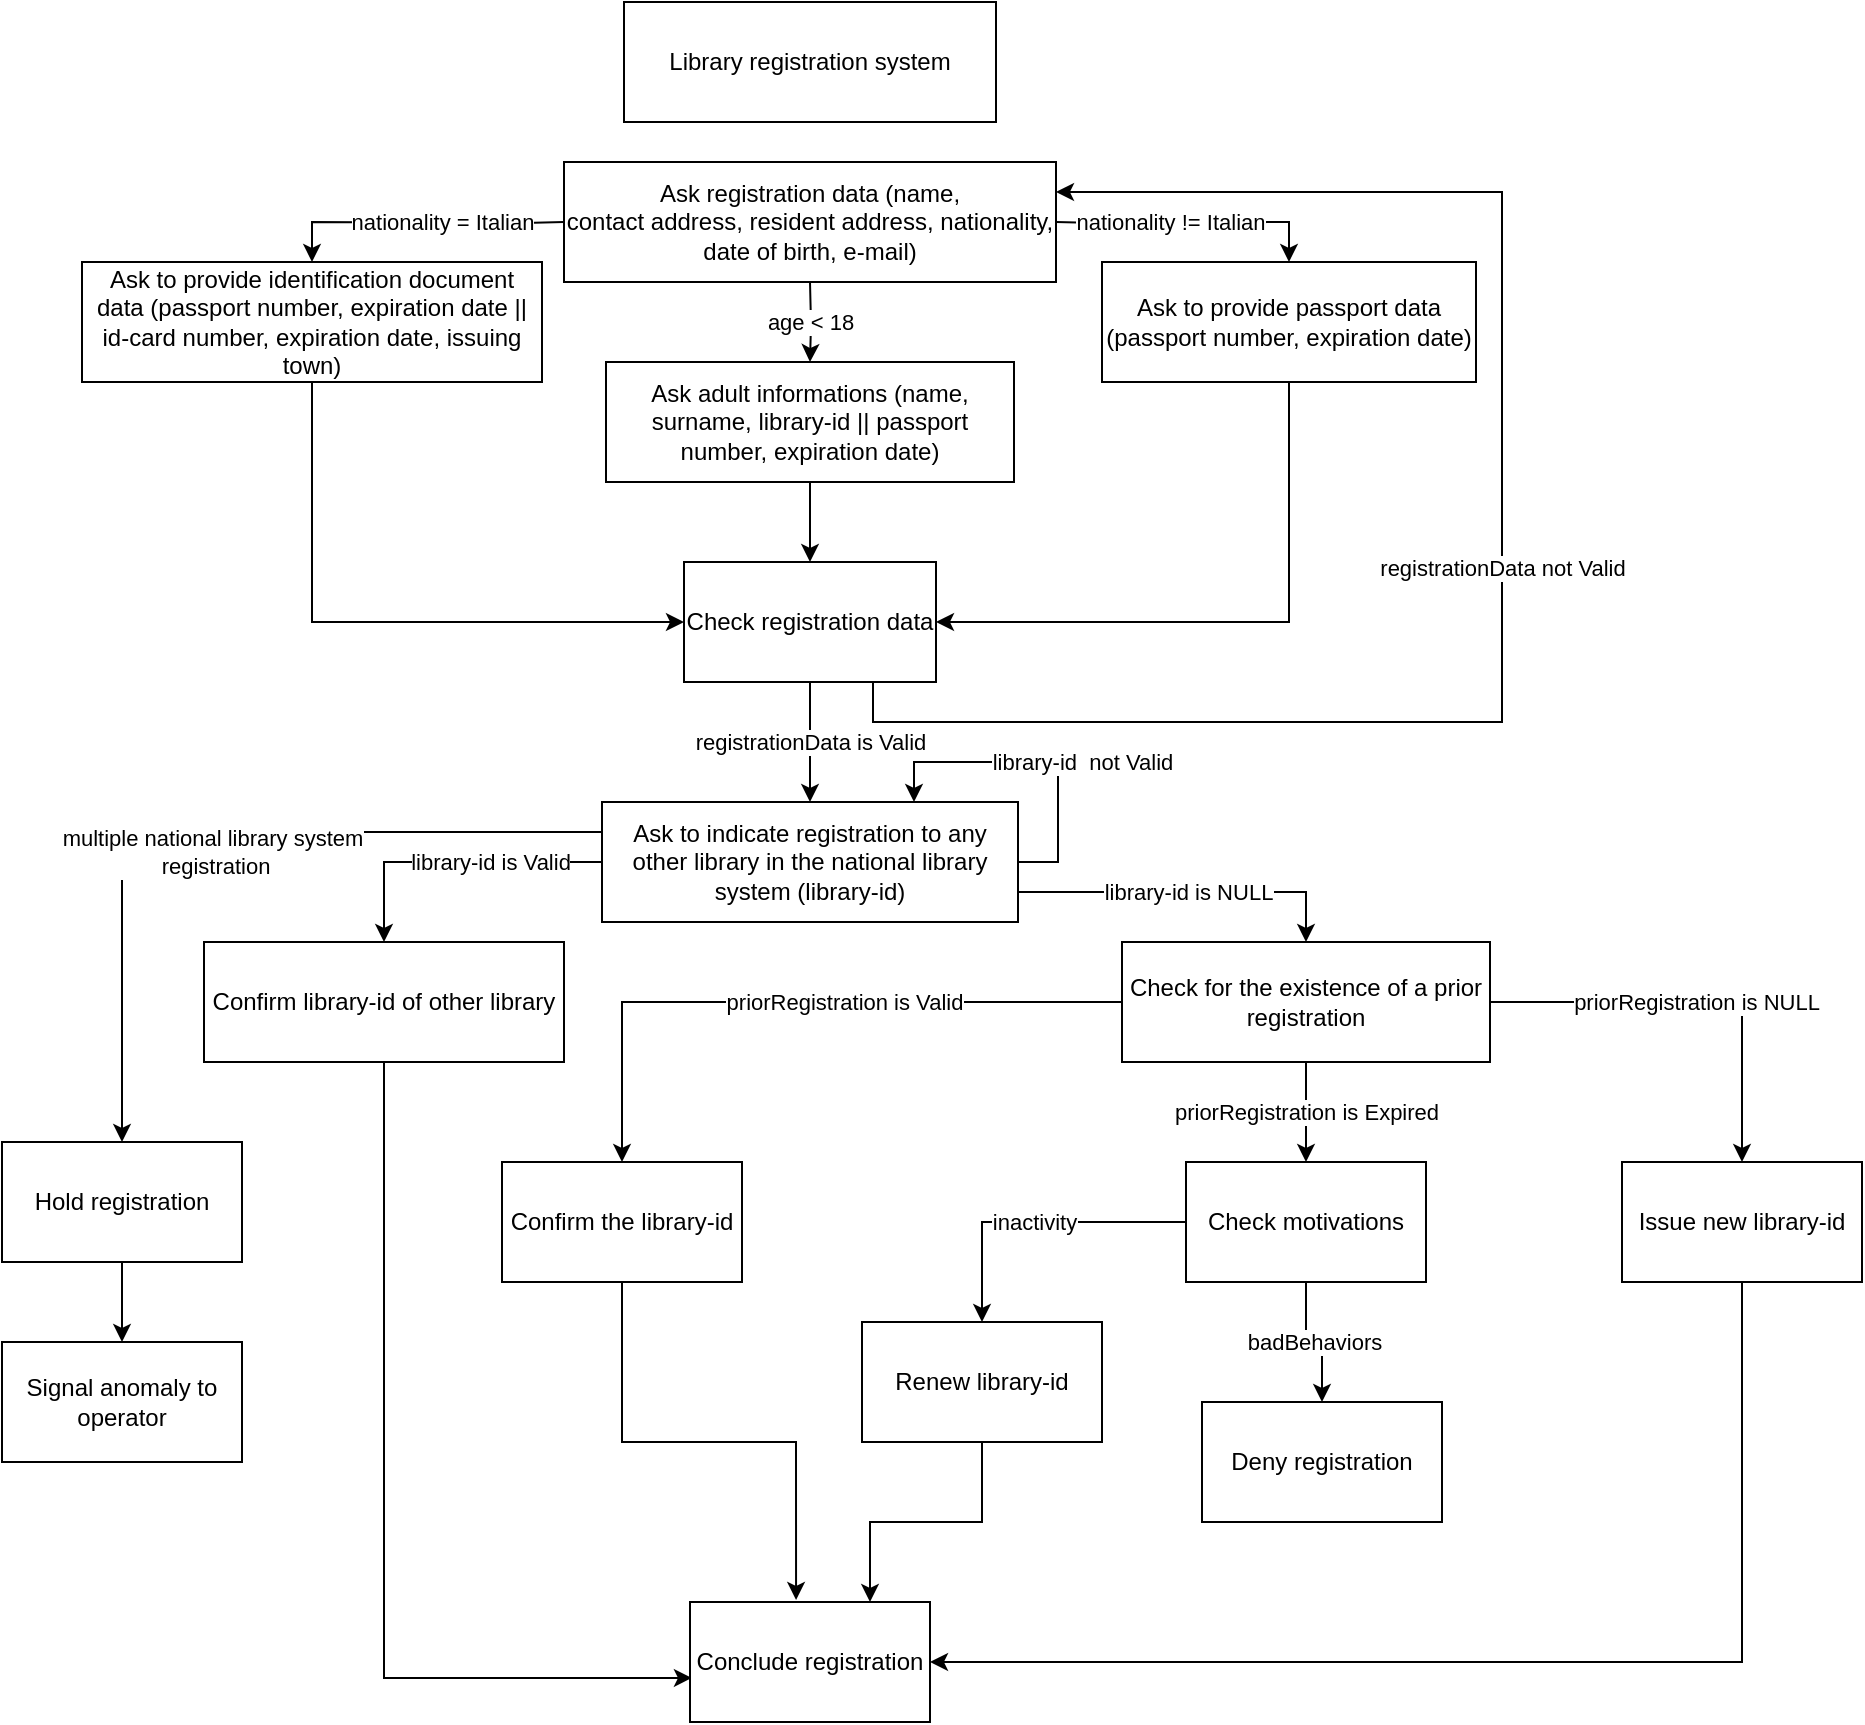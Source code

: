 <mxfile version="21.2.9" type="device">
  <diagram name="Pagina-1" id="HgTHmEEC4Ervq3L6hDwR">
    <mxGraphModel dx="879" dy="723" grid="1" gridSize="10" guides="1" tooltips="1" connect="1" arrows="1" fold="1" page="1" pageScale="1" pageWidth="827" pageHeight="1169" math="0" shadow="0">
      <root>
        <mxCell id="0" />
        <mxCell id="1" parent="0" />
        <mxCell id="VuU9LLI0Y12quu5Y5WVu-1" value="Library registration system" style="rounded=0;whiteSpace=wrap;html=1;" parent="1" vertex="1">
          <mxGeometry x="321" y="10" width="186" height="60" as="geometry" />
        </mxCell>
        <mxCell id="Ysa-vvETUyDiXOvy4hLq-2" value="nationality = Italian" style="edgeStyle=orthogonalEdgeStyle;rounded=0;orthogonalLoop=1;jettySize=auto;html=1;exitX=0;exitY=0.5;exitDx=0;exitDy=0;entryX=0.5;entryY=0;entryDx=0;entryDy=0;" edge="1" parent="1" target="Ysa-vvETUyDiXOvy4hLq-1">
          <mxGeometry x="-0.16" relative="1" as="geometry">
            <mxPoint x="291" y="120" as="sourcePoint" />
            <mxPoint as="offset" />
          </mxGeometry>
        </mxCell>
        <mxCell id="Ysa-vvETUyDiXOvy4hLq-7" value="nationality != Italian" style="edgeStyle=orthogonalEdgeStyle;rounded=0;orthogonalLoop=1;jettySize=auto;html=1;exitX=1;exitY=0.5;exitDx=0;exitDy=0;" edge="1" parent="1" target="Ysa-vvETUyDiXOvy4hLq-6">
          <mxGeometry x="-0.159" relative="1" as="geometry">
            <mxPoint x="537" y="120" as="sourcePoint" />
            <mxPoint as="offset" />
          </mxGeometry>
        </mxCell>
        <mxCell id="Ysa-vvETUyDiXOvy4hLq-16" style="edgeStyle=orthogonalEdgeStyle;rounded=0;orthogonalLoop=1;jettySize=auto;html=1;exitX=0.5;exitY=1;exitDx=0;exitDy=0;entryX=0;entryY=0.5;entryDx=0;entryDy=0;" edge="1" parent="1" source="Ysa-vvETUyDiXOvy4hLq-1" target="Ysa-vvETUyDiXOvy4hLq-26">
          <mxGeometry relative="1" as="geometry" />
        </mxCell>
        <mxCell id="Ysa-vvETUyDiXOvy4hLq-1" value="Ask to provide identification document data (passport number, expiration date || id-card number, expiration date, issuing town)" style="rounded=0;whiteSpace=wrap;html=1;" vertex="1" parent="1">
          <mxGeometry x="50" y="140" width="230" height="60" as="geometry" />
        </mxCell>
        <mxCell id="Ysa-vvETUyDiXOvy4hLq-3" value="Ask registration data (name,&lt;br&gt;contact address, resident address, nationality, date of birth, e-mail)" style="rounded=0;whiteSpace=wrap;html=1;" vertex="1" parent="1">
          <mxGeometry x="291" y="90" width="246" height="60" as="geometry" />
        </mxCell>
        <mxCell id="Ysa-vvETUyDiXOvy4hLq-17" style="edgeStyle=orthogonalEdgeStyle;rounded=0;orthogonalLoop=1;jettySize=auto;html=1;exitX=0.5;exitY=1;exitDx=0;exitDy=0;entryX=1;entryY=0.5;entryDx=0;entryDy=0;" edge="1" parent="1" source="Ysa-vvETUyDiXOvy4hLq-6" target="Ysa-vvETUyDiXOvy4hLq-26">
          <mxGeometry relative="1" as="geometry" />
        </mxCell>
        <mxCell id="Ysa-vvETUyDiXOvy4hLq-6" value="Ask to provide passport data (passport number, expiration date)" style="rounded=0;whiteSpace=wrap;html=1;" vertex="1" parent="1">
          <mxGeometry x="560" y="140" width="187" height="60" as="geometry" />
        </mxCell>
        <mxCell id="Ysa-vvETUyDiXOvy4hLq-11" value="age &amp;lt; 18" style="edgeStyle=orthogonalEdgeStyle;rounded=0;orthogonalLoop=1;jettySize=auto;html=1;exitX=0.5;exitY=1;exitDx=0;exitDy=0;" edge="1" parent="1" target="Ysa-vvETUyDiXOvy4hLq-10">
          <mxGeometry relative="1" as="geometry">
            <mxPoint x="414" y="150" as="sourcePoint" />
          </mxGeometry>
        </mxCell>
        <mxCell id="Ysa-vvETUyDiXOvy4hLq-27" value="" style="edgeStyle=orthogonalEdgeStyle;rounded=0;orthogonalLoop=1;jettySize=auto;html=1;" edge="1" parent="1" source="Ysa-vvETUyDiXOvy4hLq-10" target="Ysa-vvETUyDiXOvy4hLq-26">
          <mxGeometry relative="1" as="geometry" />
        </mxCell>
        <mxCell id="Ysa-vvETUyDiXOvy4hLq-10" value="Ask adult informations (name,&lt;br&gt;surname, library-id || passport number, expiration date)" style="rounded=0;whiteSpace=wrap;html=1;" vertex="1" parent="1">
          <mxGeometry x="312" y="190" width="204" height="60" as="geometry" />
        </mxCell>
        <mxCell id="Ysa-vvETUyDiXOvy4hLq-39" value="multiple national library system&lt;br&gt;&amp;nbsp;registration" style="edgeStyle=orthogonalEdgeStyle;rounded=0;orthogonalLoop=1;jettySize=auto;html=1;exitX=0;exitY=0.25;exitDx=0;exitDy=0;entryX=0.5;entryY=0;entryDx=0;entryDy=0;" edge="1" parent="1" source="Ysa-vvETUyDiXOvy4hLq-14" target="Ysa-vvETUyDiXOvy4hLq-40">
          <mxGeometry x="-0.01" y="10" relative="1" as="geometry">
            <mxPoint x="70" y="720" as="targetPoint" />
            <mxPoint as="offset" />
          </mxGeometry>
        </mxCell>
        <mxCell id="Ysa-vvETUyDiXOvy4hLq-14" value="Ask to indicate registration&amp;nbsp;to any&lt;br&gt;other library in the national library system (library-id)" style="rounded=0;whiteSpace=wrap;html=1;" vertex="1" parent="1">
          <mxGeometry x="310" y="410" width="208" height="60" as="geometry" />
        </mxCell>
        <mxCell id="Ysa-vvETUyDiXOvy4hLq-21" value="library-id is Valid" style="edgeStyle=orthogonalEdgeStyle;rounded=0;orthogonalLoop=1;jettySize=auto;html=1;exitX=0;exitY=0.5;exitDx=0;exitDy=0;" edge="1" parent="1" source="Ysa-vvETUyDiXOvy4hLq-14" target="Ysa-vvETUyDiXOvy4hLq-20">
          <mxGeometry x="-0.234" relative="1" as="geometry">
            <mxPoint x="1" as="offset" />
          </mxGeometry>
        </mxCell>
        <mxCell id="Ysa-vvETUyDiXOvy4hLq-23" value="library-id is NULL" style="edgeStyle=orthogonalEdgeStyle;rounded=0;orthogonalLoop=1;jettySize=auto;html=1;exitX=1;exitY=0.75;exitDx=0;exitDy=0;entryX=0.5;entryY=0;entryDx=0;entryDy=0;" edge="1" parent="1" source="Ysa-vvETUyDiXOvy4hLq-14" target="Ysa-vvETUyDiXOvy4hLq-22">
          <mxGeometry relative="1" as="geometry" />
        </mxCell>
        <mxCell id="Ysa-vvETUyDiXOvy4hLq-44" style="edgeStyle=orthogonalEdgeStyle;rounded=0;orthogonalLoop=1;jettySize=auto;html=1;exitX=0.5;exitY=1;exitDx=0;exitDy=0;entryX=0.008;entryY=0.633;entryDx=0;entryDy=0;entryPerimeter=0;" edge="1" parent="1" source="Ysa-vvETUyDiXOvy4hLq-20" target="Ysa-vvETUyDiXOvy4hLq-43">
          <mxGeometry relative="1" as="geometry" />
        </mxCell>
        <mxCell id="Ysa-vvETUyDiXOvy4hLq-20" value="Confirm library-id of other library" style="rounded=0;whiteSpace=wrap;html=1;" vertex="1" parent="1">
          <mxGeometry x="111" y="480" width="180" height="60" as="geometry" />
        </mxCell>
        <mxCell id="Ysa-vvETUyDiXOvy4hLq-25" value="priorRegistration is Valid" style="edgeStyle=orthogonalEdgeStyle;rounded=0;orthogonalLoop=1;jettySize=auto;html=1;exitX=0;exitY=0.5;exitDx=0;exitDy=0;entryX=0.5;entryY=0;entryDx=0;entryDy=0;" edge="1" parent="1" source="Ysa-vvETUyDiXOvy4hLq-22" target="Ysa-vvETUyDiXOvy4hLq-24">
          <mxGeometry x="-0.159" relative="1" as="geometry">
            <mxPoint as="offset" />
          </mxGeometry>
        </mxCell>
        <mxCell id="Ysa-vvETUyDiXOvy4hLq-32" value="priorRegistration is Expired" style="edgeStyle=orthogonalEdgeStyle;rounded=0;orthogonalLoop=1;jettySize=auto;html=1;exitX=0.5;exitY=1;exitDx=0;exitDy=0;" edge="1" parent="1" source="Ysa-vvETUyDiXOvy4hLq-22" target="Ysa-vvETUyDiXOvy4hLq-31">
          <mxGeometry relative="1" as="geometry" />
        </mxCell>
        <mxCell id="Ysa-vvETUyDiXOvy4hLq-38" value="priorRegistration is NULL" style="edgeStyle=orthogonalEdgeStyle;rounded=0;orthogonalLoop=1;jettySize=auto;html=1;exitX=1;exitY=0.5;exitDx=0;exitDy=0;" edge="1" parent="1" source="Ysa-vvETUyDiXOvy4hLq-22" target="Ysa-vvETUyDiXOvy4hLq-37">
          <mxGeometry relative="1" as="geometry" />
        </mxCell>
        <mxCell id="Ysa-vvETUyDiXOvy4hLq-22" value="Check&amp;nbsp;for the existence of a prior registration" style="rounded=0;whiteSpace=wrap;html=1;" vertex="1" parent="1">
          <mxGeometry x="570" y="480" width="184" height="60" as="geometry" />
        </mxCell>
        <mxCell id="Ysa-vvETUyDiXOvy4hLq-45" style="edgeStyle=orthogonalEdgeStyle;rounded=0;orthogonalLoop=1;jettySize=auto;html=1;exitX=0.5;exitY=1;exitDx=0;exitDy=0;entryX=0.442;entryY=-0.017;entryDx=0;entryDy=0;entryPerimeter=0;" edge="1" parent="1" source="Ysa-vvETUyDiXOvy4hLq-24" target="Ysa-vvETUyDiXOvy4hLq-43">
          <mxGeometry relative="1" as="geometry" />
        </mxCell>
        <mxCell id="Ysa-vvETUyDiXOvy4hLq-24" value="Confirm the library-id" style="rounded=0;whiteSpace=wrap;html=1;" vertex="1" parent="1">
          <mxGeometry x="260" y="590" width="120" height="60" as="geometry" />
        </mxCell>
        <mxCell id="Ysa-vvETUyDiXOvy4hLq-28" value="registrationData is Valid" style="edgeStyle=orthogonalEdgeStyle;rounded=0;orthogonalLoop=1;jettySize=auto;html=1;exitX=0.5;exitY=1;exitDx=0;exitDy=0;" edge="1" parent="1" source="Ysa-vvETUyDiXOvy4hLq-26" target="Ysa-vvETUyDiXOvy4hLq-14">
          <mxGeometry relative="1" as="geometry" />
        </mxCell>
        <mxCell id="Ysa-vvETUyDiXOvy4hLq-29" value="registrationData not Valid" style="edgeStyle=orthogonalEdgeStyle;rounded=0;orthogonalLoop=1;jettySize=auto;html=1;exitX=0.75;exitY=1;exitDx=0;exitDy=0;entryX=1;entryY=0.25;entryDx=0;entryDy=0;" edge="1" parent="1" source="Ysa-vvETUyDiXOvy4hLq-26" target="Ysa-vvETUyDiXOvy4hLq-3">
          <mxGeometry relative="1" as="geometry">
            <Array as="points">
              <mxPoint x="446" y="370" />
              <mxPoint x="760" y="370" />
              <mxPoint x="760" y="105" />
            </Array>
          </mxGeometry>
        </mxCell>
        <mxCell id="Ysa-vvETUyDiXOvy4hLq-26" value="Check registration data" style="rounded=0;whiteSpace=wrap;html=1;" vertex="1" parent="1">
          <mxGeometry x="351" y="290" width="126" height="60" as="geometry" />
        </mxCell>
        <mxCell id="Ysa-vvETUyDiXOvy4hLq-30" value="library-id&amp;nbsp; not Valid" style="edgeStyle=orthogonalEdgeStyle;rounded=0;orthogonalLoop=1;jettySize=auto;html=1;exitX=1;exitY=0.5;exitDx=0;exitDy=0;entryX=0.75;entryY=0;entryDx=0;entryDy=0;" edge="1" parent="1" source="Ysa-vvETUyDiXOvy4hLq-14" target="Ysa-vvETUyDiXOvy4hLq-14">
          <mxGeometry x="-0.136" y="-12" relative="1" as="geometry">
            <Array as="points">
              <mxPoint x="538" y="440" />
              <mxPoint x="538" y="390" />
              <mxPoint x="466" y="390" />
            </Array>
            <mxPoint x="12" y="12" as="offset" />
          </mxGeometry>
        </mxCell>
        <mxCell id="Ysa-vvETUyDiXOvy4hLq-34" value="inactivity" style="edgeStyle=orthogonalEdgeStyle;rounded=0;orthogonalLoop=1;jettySize=auto;html=1;exitX=0;exitY=0.5;exitDx=0;exitDy=0;entryX=0.5;entryY=0;entryDx=0;entryDy=0;" edge="1" parent="1" source="Ysa-vvETUyDiXOvy4hLq-31" target="Ysa-vvETUyDiXOvy4hLq-33">
          <mxGeometry relative="1" as="geometry" />
        </mxCell>
        <mxCell id="Ysa-vvETUyDiXOvy4hLq-36" value="badBehaviors" style="edgeStyle=orthogonalEdgeStyle;rounded=0;orthogonalLoop=1;jettySize=auto;html=1;exitX=0.5;exitY=1;exitDx=0;exitDy=0;entryX=0.5;entryY=0;entryDx=0;entryDy=0;" edge="1" parent="1" source="Ysa-vvETUyDiXOvy4hLq-31" target="Ysa-vvETUyDiXOvy4hLq-35">
          <mxGeometry relative="1" as="geometry" />
        </mxCell>
        <mxCell id="Ysa-vvETUyDiXOvy4hLq-31" value="Check motivations" style="rounded=0;whiteSpace=wrap;html=1;" vertex="1" parent="1">
          <mxGeometry x="602" y="590" width="120" height="60" as="geometry" />
        </mxCell>
        <mxCell id="Ysa-vvETUyDiXOvy4hLq-46" style="edgeStyle=orthogonalEdgeStyle;rounded=0;orthogonalLoop=1;jettySize=auto;html=1;exitX=0.5;exitY=1;exitDx=0;exitDy=0;entryX=0.75;entryY=0;entryDx=0;entryDy=0;" edge="1" parent="1" source="Ysa-vvETUyDiXOvy4hLq-33" target="Ysa-vvETUyDiXOvy4hLq-43">
          <mxGeometry relative="1" as="geometry" />
        </mxCell>
        <mxCell id="Ysa-vvETUyDiXOvy4hLq-33" value="Renew library-id" style="rounded=0;whiteSpace=wrap;html=1;" vertex="1" parent="1">
          <mxGeometry x="440" y="670" width="120" height="60" as="geometry" />
        </mxCell>
        <mxCell id="Ysa-vvETUyDiXOvy4hLq-35" value="Deny registration" style="rounded=0;whiteSpace=wrap;html=1;" vertex="1" parent="1">
          <mxGeometry x="610" y="710" width="120" height="60" as="geometry" />
        </mxCell>
        <mxCell id="Ysa-vvETUyDiXOvy4hLq-47" style="edgeStyle=orthogonalEdgeStyle;rounded=0;orthogonalLoop=1;jettySize=auto;html=1;exitX=0.5;exitY=1;exitDx=0;exitDy=0;entryX=1;entryY=0.5;entryDx=0;entryDy=0;" edge="1" parent="1" source="Ysa-vvETUyDiXOvy4hLq-37" target="Ysa-vvETUyDiXOvy4hLq-43">
          <mxGeometry relative="1" as="geometry" />
        </mxCell>
        <mxCell id="Ysa-vvETUyDiXOvy4hLq-37" value="Issue new library-id" style="rounded=0;whiteSpace=wrap;html=1;" vertex="1" parent="1">
          <mxGeometry x="820" y="590" width="120" height="60" as="geometry" />
        </mxCell>
        <mxCell id="Ysa-vvETUyDiXOvy4hLq-42" value="" style="edgeStyle=orthogonalEdgeStyle;rounded=0;orthogonalLoop=1;jettySize=auto;html=1;" edge="1" parent="1" source="Ysa-vvETUyDiXOvy4hLq-40" target="Ysa-vvETUyDiXOvy4hLq-41">
          <mxGeometry relative="1" as="geometry" />
        </mxCell>
        <mxCell id="Ysa-vvETUyDiXOvy4hLq-40" value="Hold registration" style="rounded=0;whiteSpace=wrap;html=1;" vertex="1" parent="1">
          <mxGeometry x="10" y="580" width="120" height="60" as="geometry" />
        </mxCell>
        <mxCell id="Ysa-vvETUyDiXOvy4hLq-41" value="Signal anomaly to operator" style="rounded=0;whiteSpace=wrap;html=1;" vertex="1" parent="1">
          <mxGeometry x="10" y="680" width="120" height="60" as="geometry" />
        </mxCell>
        <mxCell id="Ysa-vvETUyDiXOvy4hLq-43" value="Conclude registration" style="rounded=0;whiteSpace=wrap;html=1;" vertex="1" parent="1">
          <mxGeometry x="354" y="810" width="120" height="60" as="geometry" />
        </mxCell>
      </root>
    </mxGraphModel>
  </diagram>
</mxfile>
